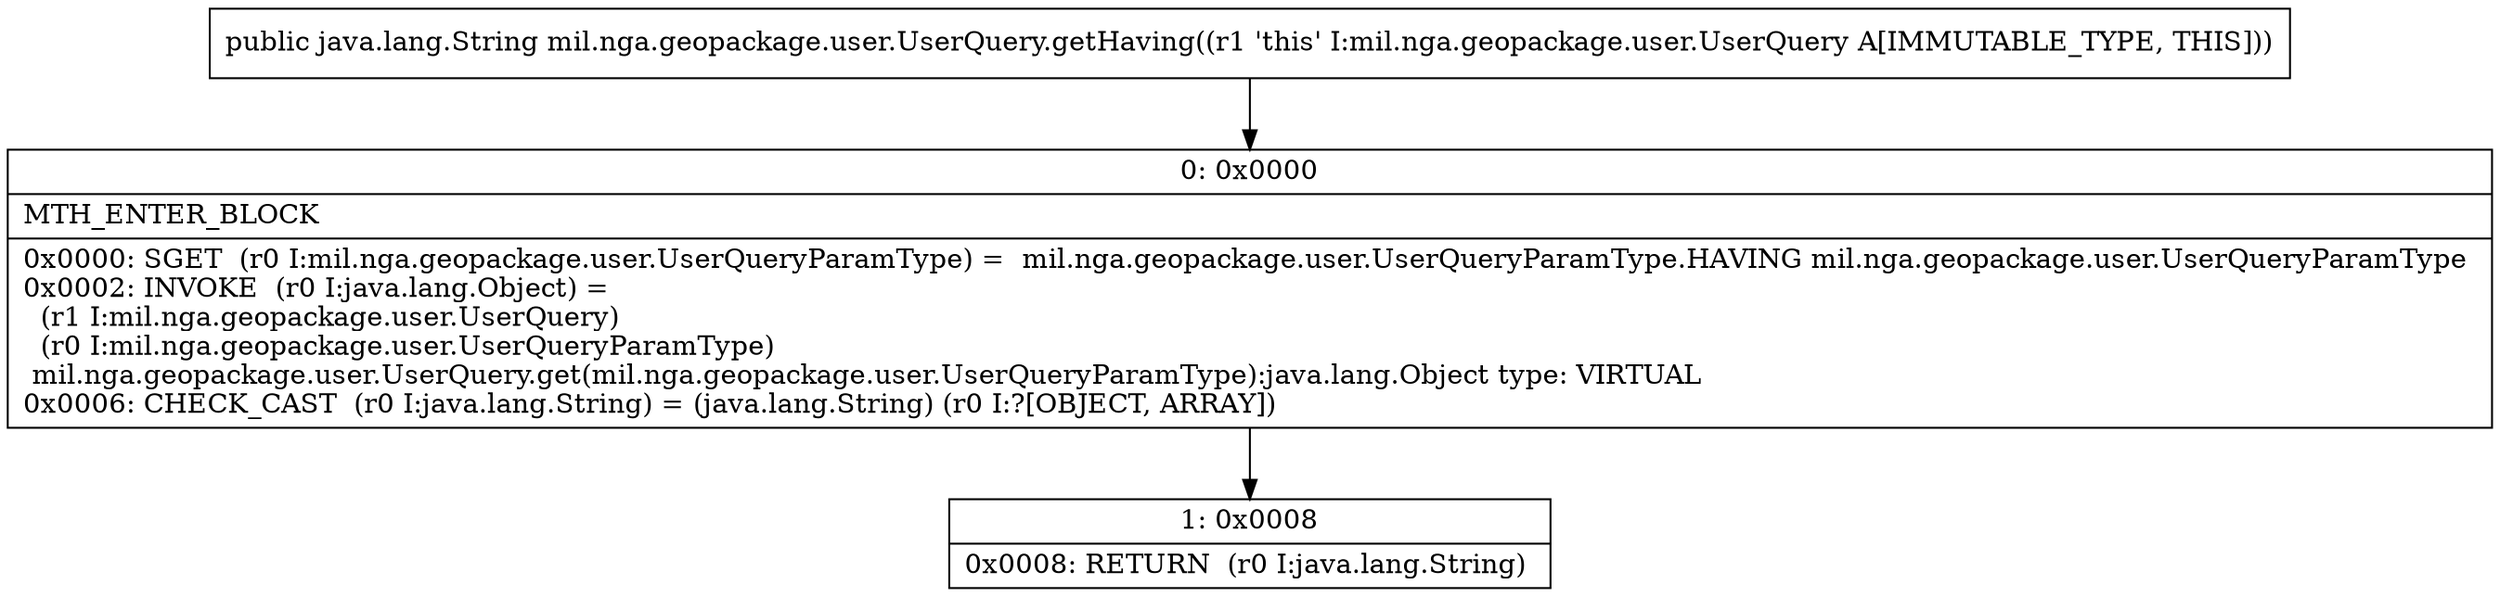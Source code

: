 digraph "CFG formil.nga.geopackage.user.UserQuery.getHaving()Ljava\/lang\/String;" {
Node_0 [shape=record,label="{0\:\ 0x0000|MTH_ENTER_BLOCK\l|0x0000: SGET  (r0 I:mil.nga.geopackage.user.UserQueryParamType) =  mil.nga.geopackage.user.UserQueryParamType.HAVING mil.nga.geopackage.user.UserQueryParamType \l0x0002: INVOKE  (r0 I:java.lang.Object) = \l  (r1 I:mil.nga.geopackage.user.UserQuery)\l  (r0 I:mil.nga.geopackage.user.UserQueryParamType)\l mil.nga.geopackage.user.UserQuery.get(mil.nga.geopackage.user.UserQueryParamType):java.lang.Object type: VIRTUAL \l0x0006: CHECK_CAST  (r0 I:java.lang.String) = (java.lang.String) (r0 I:?[OBJECT, ARRAY]) \l}"];
Node_1 [shape=record,label="{1\:\ 0x0008|0x0008: RETURN  (r0 I:java.lang.String) \l}"];
MethodNode[shape=record,label="{public java.lang.String mil.nga.geopackage.user.UserQuery.getHaving((r1 'this' I:mil.nga.geopackage.user.UserQuery A[IMMUTABLE_TYPE, THIS])) }"];
MethodNode -> Node_0;
Node_0 -> Node_1;
}

